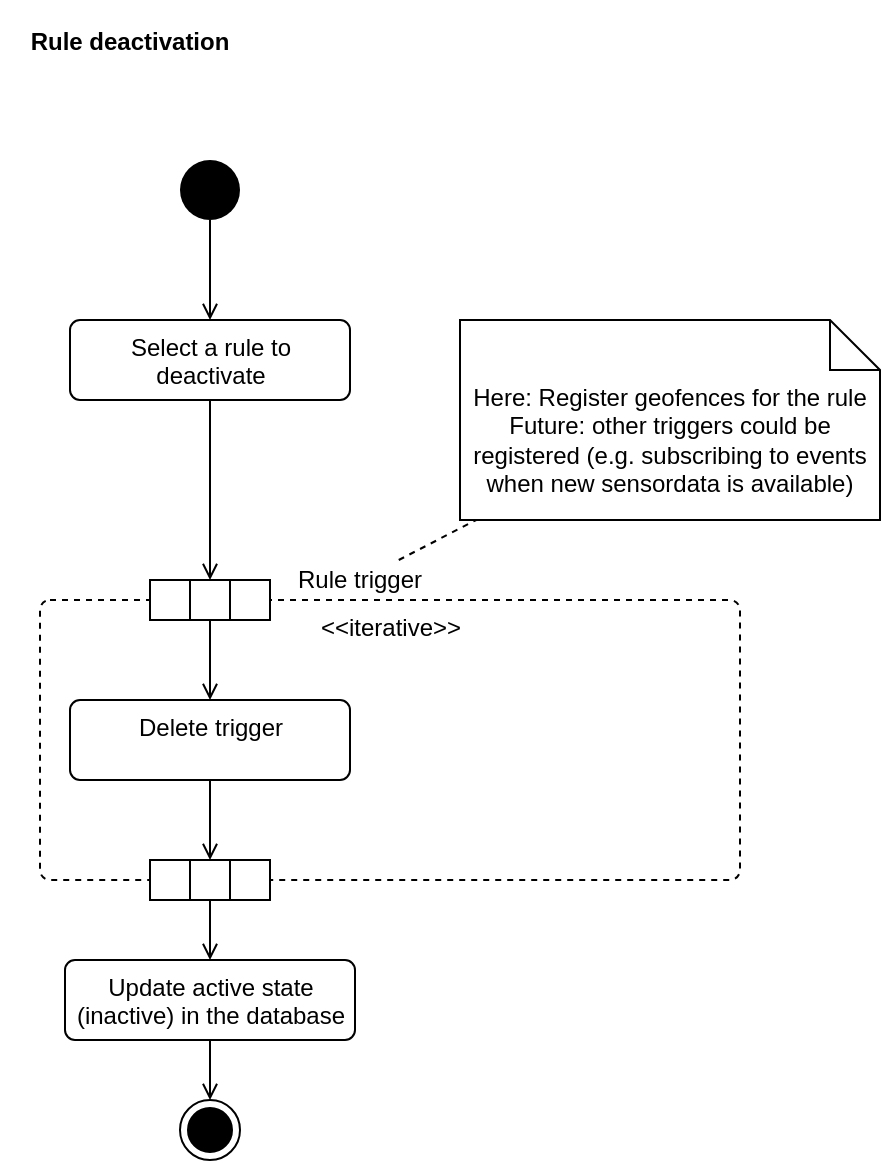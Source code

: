 <mxfile version="13.9.9" type="device"><diagram id="lnyCLEFFr0ONiJV4XWPq" name="Seite-1"><mxGraphModel dx="1086" dy="806" grid="1" gridSize="10" guides="1" tooltips="1" connect="1" arrows="1" fold="1" page="1" pageScale="1" pageWidth="1169" pageHeight="827" math="0" shadow="0"><root><mxCell id="0"/><mxCell id="1" parent="0"/><mxCell id="Wftvk2GaFxOoDpXLatSw-1" value="&amp;lt;&amp;lt;iterative&amp;gt;&amp;gt;" style="html=1;align=center;verticalAlign=top;rounded=1;absoluteArcSize=1;arcSize=10;dashed=1;" vertex="1" parent="1"><mxGeometry x="20" y="300" width="350" height="140" as="geometry"/></mxCell><mxCell id="Wftvk2GaFxOoDpXLatSw-2" value="Rule deactivation" style="text;align=center;fontStyle=1;verticalAlign=middle;spacingLeft=3;spacingRight=3;strokeColor=none;rotatable=0;points=[[0,0.5],[1,0.5]];portConstraint=eastwest;" vertex="1" parent="1"><mxGeometry width="130" height="40" as="geometry"/></mxCell><mxCell id="Wftvk2GaFxOoDpXLatSw-3" style="rounded=0;orthogonalLoop=1;jettySize=auto;html=1;endArrow=open;endFill=0;" edge="1" parent="1" source="Wftvk2GaFxOoDpXLatSw-4" target="Wftvk2GaFxOoDpXLatSw-10"><mxGeometry relative="1" as="geometry"/></mxCell><mxCell id="Wftvk2GaFxOoDpXLatSw-4" value="" style="ellipse;fillColor=#000000;strokeColor=none;" vertex="1" parent="1"><mxGeometry x="90" y="80" width="30" height="30" as="geometry"/></mxCell><mxCell id="Wftvk2GaFxOoDpXLatSw-5" value="" style="group" vertex="1" connectable="0" parent="1"><mxGeometry x="75" y="290" width="60" height="20" as="geometry"/></mxCell><mxCell id="Wftvk2GaFxOoDpXLatSw-6" value="" style="rounded=0;whiteSpace=wrap;html=1;" vertex="1" parent="Wftvk2GaFxOoDpXLatSw-5"><mxGeometry width="20" height="20" as="geometry"/></mxCell><mxCell id="Wftvk2GaFxOoDpXLatSw-7" value="" style="rounded=0;whiteSpace=wrap;html=1;" vertex="1" parent="Wftvk2GaFxOoDpXLatSw-5"><mxGeometry x="20" width="20" height="20" as="geometry"/></mxCell><mxCell id="Wftvk2GaFxOoDpXLatSw-8" value="" style="rounded=0;whiteSpace=wrap;html=1;" vertex="1" parent="Wftvk2GaFxOoDpXLatSw-5"><mxGeometry x="40" width="20" height="20" as="geometry"/></mxCell><mxCell id="Wftvk2GaFxOoDpXLatSw-9" style="edgeStyle=none;rounded=0;orthogonalLoop=1;jettySize=auto;html=1;endArrow=open;endFill=0;" edge="1" parent="1" source="Wftvk2GaFxOoDpXLatSw-10" target="Wftvk2GaFxOoDpXLatSw-7"><mxGeometry relative="1" as="geometry"/></mxCell><mxCell id="Wftvk2GaFxOoDpXLatSw-10" value="Select a rule to&lt;br&gt;deactivate" style="html=1;align=center;verticalAlign=top;rounded=1;absoluteArcSize=1;arcSize=10;dashed=0;" vertex="1" parent="1"><mxGeometry x="35" y="160" width="140" height="40" as="geometry"/></mxCell><mxCell id="Wftvk2GaFxOoDpXLatSw-11" style="edgeStyle=none;rounded=0;orthogonalLoop=1;jettySize=auto;html=1;endArrow=none;endFill=0;dashed=1;" edge="1" parent="1" source="Wftvk2GaFxOoDpXLatSw-12" target="Wftvk2GaFxOoDpXLatSw-13"><mxGeometry relative="1" as="geometry"/></mxCell><mxCell id="Wftvk2GaFxOoDpXLatSw-12" value="Rule trigger" style="text;html=1;strokeColor=none;fillColor=none;align=center;verticalAlign=middle;whiteSpace=wrap;rounded=0;" vertex="1" parent="1"><mxGeometry x="140" y="280" width="80" height="20" as="geometry"/></mxCell><mxCell id="Wftvk2GaFxOoDpXLatSw-13" value="Here: Register geofences for the rule&lt;br&gt;Future: other triggers could be registered (e.g. subscribing to events when new sensordata is available)" style="shape=note2;boundedLbl=1;whiteSpace=wrap;html=1;size=25;verticalAlign=top;align=center;" vertex="1" parent="1"><mxGeometry x="230" y="160" width="210" height="100" as="geometry"/></mxCell><mxCell id="Wftvk2GaFxOoDpXLatSw-14" style="edgeStyle=none;rounded=0;orthogonalLoop=1;jettySize=auto;html=1;endArrow=open;endFill=0;" edge="1" parent="1" source="Wftvk2GaFxOoDpXLatSw-15" target="Wftvk2GaFxOoDpXLatSw-19"><mxGeometry relative="1" as="geometry"/></mxCell><mxCell id="Wftvk2GaFxOoDpXLatSw-15" value="Delete trigger" style="html=1;align=center;verticalAlign=top;rounded=1;absoluteArcSize=1;arcSize=10;dashed=0;" vertex="1" parent="1"><mxGeometry x="35" y="350" width="140" height="40" as="geometry"/></mxCell><mxCell id="Wftvk2GaFxOoDpXLatSw-16" style="edgeStyle=none;rounded=0;orthogonalLoop=1;jettySize=auto;html=1;endArrow=open;endFill=0;" edge="1" parent="1" source="Wftvk2GaFxOoDpXLatSw-7" target="Wftvk2GaFxOoDpXLatSw-15"><mxGeometry relative="1" as="geometry"/></mxCell><mxCell id="Wftvk2GaFxOoDpXLatSw-17" value="" style="group" vertex="1" connectable="0" parent="1"><mxGeometry x="75" y="430" width="60" height="20" as="geometry"/></mxCell><mxCell id="Wftvk2GaFxOoDpXLatSw-18" value="" style="rounded=0;whiteSpace=wrap;html=1;" vertex="1" parent="Wftvk2GaFxOoDpXLatSw-17"><mxGeometry width="20" height="20" as="geometry"/></mxCell><mxCell id="Wftvk2GaFxOoDpXLatSw-19" value="" style="rounded=0;whiteSpace=wrap;html=1;" vertex="1" parent="Wftvk2GaFxOoDpXLatSw-17"><mxGeometry x="20" width="20" height="20" as="geometry"/></mxCell><mxCell id="Wftvk2GaFxOoDpXLatSw-20" value="" style="rounded=0;whiteSpace=wrap;html=1;" vertex="1" parent="Wftvk2GaFxOoDpXLatSw-17"><mxGeometry x="40" width="20" height="20" as="geometry"/></mxCell><mxCell id="Wftvk2GaFxOoDpXLatSw-21" style="edgeStyle=none;rounded=0;orthogonalLoop=1;jettySize=auto;html=1;endArrow=open;endFill=0;entryX=0.5;entryY=0;entryDx=0;entryDy=0;" edge="1" parent="1" source="Wftvk2GaFxOoDpXLatSw-19" target="Wftvk2GaFxOoDpXLatSw-26"><mxGeometry relative="1" as="geometry"><mxPoint x="105" y="520" as="sourcePoint"/><mxPoint x="105" y="480" as="targetPoint"/></mxGeometry></mxCell><mxCell id="Wftvk2GaFxOoDpXLatSw-25" style="edgeStyle=none;rounded=0;orthogonalLoop=1;jettySize=auto;html=1;endArrow=open;endFill=0;" edge="1" parent="1" source="Wftvk2GaFxOoDpXLatSw-26" target="Wftvk2GaFxOoDpXLatSw-27"><mxGeometry relative="1" as="geometry"/></mxCell><mxCell id="Wftvk2GaFxOoDpXLatSw-26" value="Update active state&lt;br&gt;(inactive) in the database" style="html=1;align=center;verticalAlign=top;rounded=1;absoluteArcSize=1;arcSize=10;dashed=0;" vertex="1" parent="1"><mxGeometry x="32.5" y="480" width="145" height="40" as="geometry"/></mxCell><mxCell id="Wftvk2GaFxOoDpXLatSw-27" value="" style="ellipse;html=1;shape=endState;fillColor=#000000;strokeColor=#000000;" vertex="1" parent="1"><mxGeometry x="90" y="550" width="30" height="30" as="geometry"/></mxCell></root></mxGraphModel></diagram></mxfile>